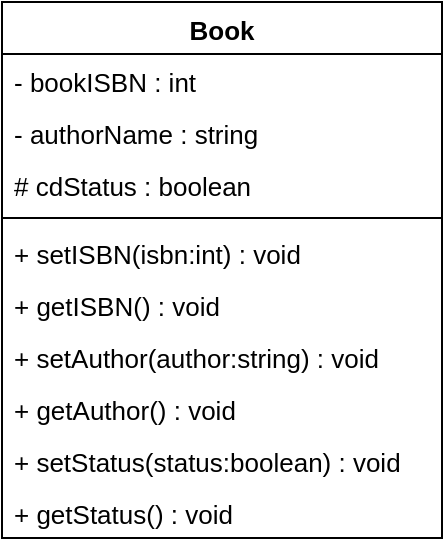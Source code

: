 <mxfile version="13.8.0" type="github">
  <diagram id="C5RBs43oDa-KdzZeNtuy" name="Page-1">
    <mxGraphModel dx="865" dy="463" grid="1" gridSize="10" guides="1" tooltips="1" connect="1" arrows="1" fold="1" page="1" pageScale="1" pageWidth="827" pageHeight="1169" math="0" shadow="0">
      <root>
        <mxCell id="WIyWlLk6GJQsqaUBKTNV-0" />
        <mxCell id="WIyWlLk6GJQsqaUBKTNV-1" parent="WIyWlLk6GJQsqaUBKTNV-0" />
        <mxCell id="qBjuy66R1DHG4DihCvWH-0" value="Book" style="swimlane;fontStyle=1;align=center;verticalAlign=top;childLayout=stackLayout;horizontal=1;startSize=26;horizontalStack=0;resizeParent=1;resizeParentMax=0;resizeLast=0;collapsible=1;marginBottom=0;fontSize=13;" parent="WIyWlLk6GJQsqaUBKTNV-1" vertex="1">
          <mxGeometry x="170" y="140" width="220" height="268" as="geometry" />
        </mxCell>
        <mxCell id="qBjuy66R1DHG4DihCvWH-1" value="- bookISBN : int" style="text;strokeColor=none;fillColor=none;align=left;verticalAlign=top;spacingLeft=4;spacingRight=4;overflow=hidden;rotatable=0;points=[[0,0.5],[1,0.5]];portConstraint=eastwest;fontSize=13;" parent="qBjuy66R1DHG4DihCvWH-0" vertex="1">
          <mxGeometry y="26" width="220" height="26" as="geometry" />
        </mxCell>
        <mxCell id="qBjuy66R1DHG4DihCvWH-4" value="- authorName : string" style="text;strokeColor=none;fillColor=none;align=left;verticalAlign=top;spacingLeft=4;spacingRight=4;overflow=hidden;rotatable=0;points=[[0,0.5],[1,0.5]];portConstraint=eastwest;fontSize=13;" parent="qBjuy66R1DHG4DihCvWH-0" vertex="1">
          <mxGeometry y="52" width="220" height="26" as="geometry" />
        </mxCell>
        <mxCell id="qBjuy66R1DHG4DihCvWH-5" value="# cdStatus : boolean" style="text;strokeColor=none;fillColor=none;align=left;verticalAlign=top;spacingLeft=4;spacingRight=4;overflow=hidden;rotatable=0;points=[[0,0.5],[1,0.5]];portConstraint=eastwest;fontSize=13;" parent="qBjuy66R1DHG4DihCvWH-0" vertex="1">
          <mxGeometry y="78" width="220" height="26" as="geometry" />
        </mxCell>
        <mxCell id="qBjuy66R1DHG4DihCvWH-2" value="" style="line;strokeWidth=1;fillColor=none;align=left;verticalAlign=middle;spacingTop=-1;spacingLeft=3;spacingRight=3;rotatable=0;labelPosition=right;points=[];portConstraint=eastwest;fontSize=13;" parent="qBjuy66R1DHG4DihCvWH-0" vertex="1">
          <mxGeometry y="104" width="220" height="8" as="geometry" />
        </mxCell>
        <mxCell id="qBjuy66R1DHG4DihCvWH-3" value="+ setISBN(isbn:int) : void" style="text;strokeColor=none;fillColor=none;align=left;verticalAlign=top;spacingLeft=4;spacingRight=4;overflow=hidden;rotatable=0;points=[[0,0.5],[1,0.5]];portConstraint=eastwest;fontSize=13;" parent="qBjuy66R1DHG4DihCvWH-0" vertex="1">
          <mxGeometry y="112" width="220" height="26" as="geometry" />
        </mxCell>
        <mxCell id="qBjuy66R1DHG4DihCvWH-6" value="+ getISBN() : void" style="text;strokeColor=none;fillColor=none;align=left;verticalAlign=top;spacingLeft=4;spacingRight=4;overflow=hidden;rotatable=0;points=[[0,0.5],[1,0.5]];portConstraint=eastwest;fontSize=13;" parent="qBjuy66R1DHG4DihCvWH-0" vertex="1">
          <mxGeometry y="138" width="220" height="26" as="geometry" />
        </mxCell>
        <mxCell id="9f4moXlBT10zGlU4-O2i-0" value="+ setAuthor(author:string) : void" style="text;strokeColor=none;fillColor=none;align=left;verticalAlign=top;spacingLeft=4;spacingRight=4;overflow=hidden;rotatable=0;points=[[0,0.5],[1,0.5]];portConstraint=eastwest;fontSize=13;" vertex="1" parent="qBjuy66R1DHG4DihCvWH-0">
          <mxGeometry y="164" width="220" height="26" as="geometry" />
        </mxCell>
        <mxCell id="9f4moXlBT10zGlU4-O2i-1" value="+ getAuthor() : void" style="text;strokeColor=none;fillColor=none;align=left;verticalAlign=top;spacingLeft=4;spacingRight=4;overflow=hidden;rotatable=0;points=[[0,0.5],[1,0.5]];portConstraint=eastwest;fontSize=13;" vertex="1" parent="qBjuy66R1DHG4DihCvWH-0">
          <mxGeometry y="190" width="220" height="26" as="geometry" />
        </mxCell>
        <mxCell id="9f4moXlBT10zGlU4-O2i-2" value="+ setStatus(status:boolean) : void" style="text;strokeColor=none;fillColor=none;align=left;verticalAlign=top;spacingLeft=4;spacingRight=4;overflow=hidden;rotatable=0;points=[[0,0.5],[1,0.5]];portConstraint=eastwest;fontSize=13;" vertex="1" parent="qBjuy66R1DHG4DihCvWH-0">
          <mxGeometry y="216" width="220" height="26" as="geometry" />
        </mxCell>
        <mxCell id="9f4moXlBT10zGlU4-O2i-3" value="+ getStatus() : void" style="text;strokeColor=none;fillColor=none;align=left;verticalAlign=top;spacingLeft=4;spacingRight=4;overflow=hidden;rotatable=0;points=[[0,0.5],[1,0.5]];portConstraint=eastwest;fontSize=13;" vertex="1" parent="qBjuy66R1DHG4DihCvWH-0">
          <mxGeometry y="242" width="220" height="26" as="geometry" />
        </mxCell>
      </root>
    </mxGraphModel>
  </diagram>
</mxfile>
